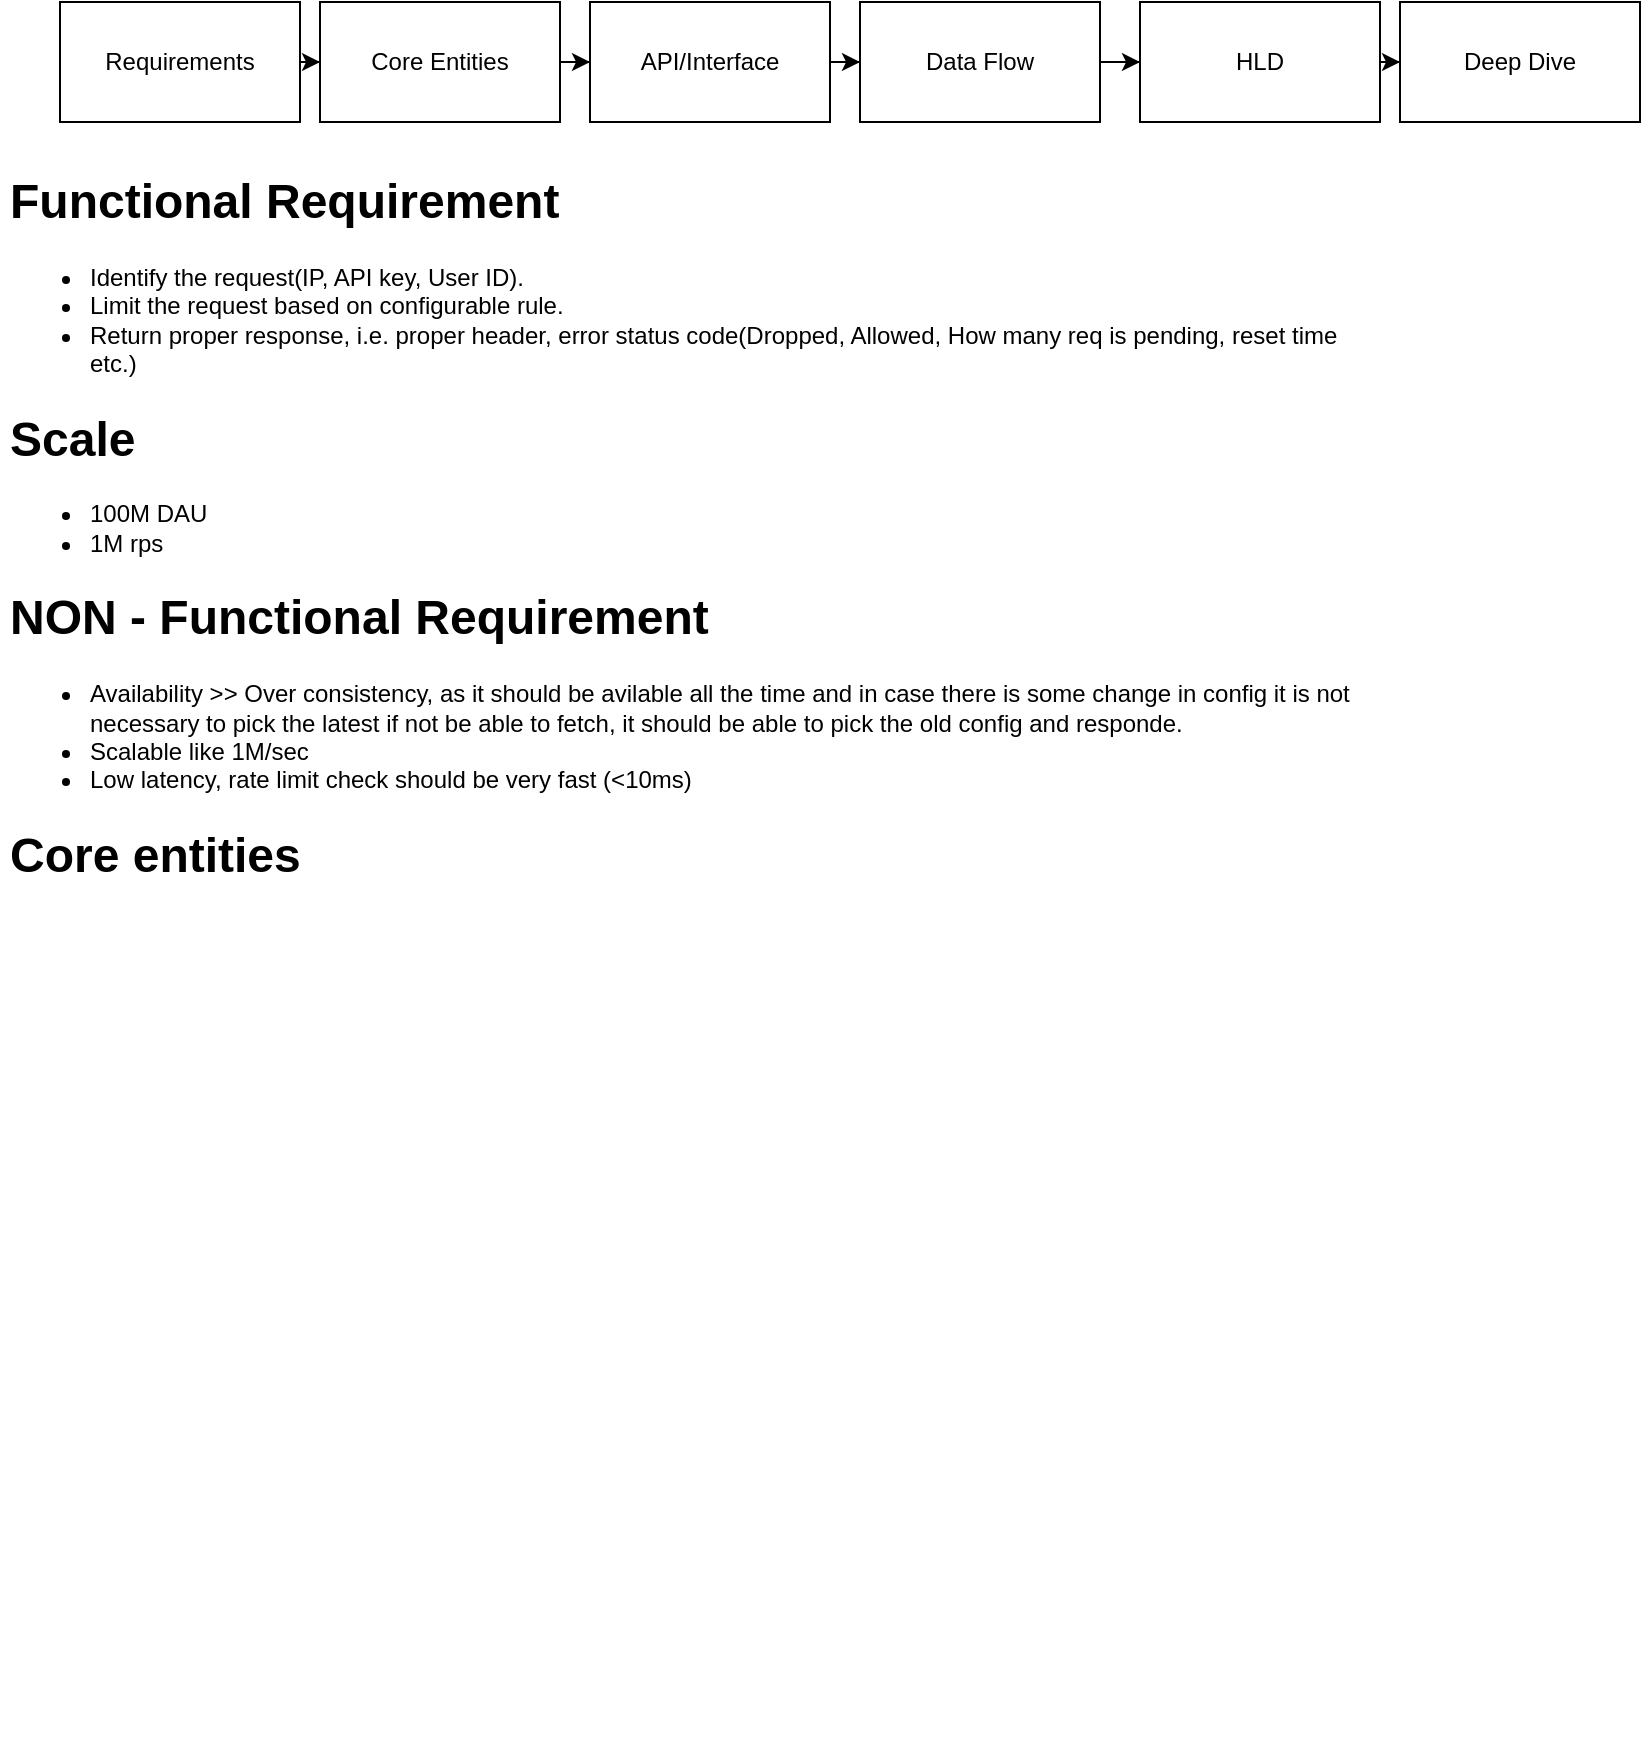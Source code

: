 <mxfile version="13.5.1" type="device"><diagram id="ICtbmqsb-kLbVh1fSEuc" name="Page-1"><mxGraphModel dx="768" dy="520" grid="1" gridSize="10" guides="1" tooltips="1" connect="1" arrows="1" fold="1" page="1" pageScale="1" pageWidth="850" pageHeight="1100" math="0" shadow="0"><root><mxCell id="0"/><mxCell id="1" parent="0"/><mxCell id="bfKZ37YsskEDB8vl7Mho-3" value="" style="edgeStyle=orthogonalEdgeStyle;rounded=0;orthogonalLoop=1;jettySize=auto;html=1;" parent="1" source="bfKZ37YsskEDB8vl7Mho-1" target="bfKZ37YsskEDB8vl7Mho-2" edge="1"><mxGeometry relative="1" as="geometry"/></mxCell><mxCell id="bfKZ37YsskEDB8vl7Mho-1" value="Requirements" style="rounded=0;whiteSpace=wrap;html=1;" parent="1" vertex="1"><mxGeometry x="40" y="10" width="120" height="60" as="geometry"/></mxCell><mxCell id="bfKZ37YsskEDB8vl7Mho-5" value="" style="edgeStyle=orthogonalEdgeStyle;rounded=0;orthogonalLoop=1;jettySize=auto;html=1;" parent="1" source="bfKZ37YsskEDB8vl7Mho-2" target="bfKZ37YsskEDB8vl7Mho-4" edge="1"><mxGeometry relative="1" as="geometry"/></mxCell><mxCell id="bfKZ37YsskEDB8vl7Mho-2" value="Core Entities" style="rounded=0;whiteSpace=wrap;html=1;" parent="1" vertex="1"><mxGeometry x="170" y="10" width="120" height="60" as="geometry"/></mxCell><mxCell id="bfKZ37YsskEDB8vl7Mho-7" value="" style="edgeStyle=orthogonalEdgeStyle;rounded=0;orthogonalLoop=1;jettySize=auto;html=1;" parent="1" source="bfKZ37YsskEDB8vl7Mho-4" target="bfKZ37YsskEDB8vl7Mho-6" edge="1"><mxGeometry relative="1" as="geometry"/></mxCell><mxCell id="bfKZ37YsskEDB8vl7Mho-4" value="API/Interface" style="rounded=0;whiteSpace=wrap;html=1;" parent="1" vertex="1"><mxGeometry x="305" y="10" width="120" height="60" as="geometry"/></mxCell><mxCell id="bfKZ37YsskEDB8vl7Mho-9" value="" style="edgeStyle=orthogonalEdgeStyle;rounded=0;orthogonalLoop=1;jettySize=auto;html=1;" parent="1" source="bfKZ37YsskEDB8vl7Mho-6" target="bfKZ37YsskEDB8vl7Mho-8" edge="1"><mxGeometry relative="1" as="geometry"/></mxCell><mxCell id="bfKZ37YsskEDB8vl7Mho-6" value="Data Flow" style="rounded=0;whiteSpace=wrap;html=1;" parent="1" vertex="1"><mxGeometry x="440" y="10" width="120" height="60" as="geometry"/></mxCell><mxCell id="bfKZ37YsskEDB8vl7Mho-11" value="" style="edgeStyle=orthogonalEdgeStyle;rounded=0;orthogonalLoop=1;jettySize=auto;html=1;" parent="1" source="bfKZ37YsskEDB8vl7Mho-8" target="bfKZ37YsskEDB8vl7Mho-10" edge="1"><mxGeometry relative="1" as="geometry"/></mxCell><mxCell id="bfKZ37YsskEDB8vl7Mho-8" value="HLD" style="rounded=0;whiteSpace=wrap;html=1;" parent="1" vertex="1"><mxGeometry x="580" y="10" width="120" height="60" as="geometry"/></mxCell><mxCell id="bfKZ37YsskEDB8vl7Mho-10" value="Deep Dive" style="rounded=0;whiteSpace=wrap;html=1;" parent="1" vertex="1"><mxGeometry x="710" y="10" width="120" height="60" as="geometry"/></mxCell><mxCell id="bfKZ37YsskEDB8vl7Mho-13" value="&lt;h1&gt;Functional Requirement&lt;/h1&gt;&lt;p&gt;&lt;ul&gt;&lt;li&gt;Identify the request(IP, API key, User ID).&lt;/li&gt;&lt;li&gt;Limit the request based on configurable rule.&lt;/li&gt;&lt;li&gt;Return proper response, i.e. proper header, error status code(Dropped, Allowed, How many req is pending, reset time etc.)&lt;/li&gt;&lt;/ul&gt;&lt;/p&gt;&lt;h1&gt;Scale&lt;/h1&gt;&lt;div&gt;&lt;ul&gt;&lt;li&gt;100M DAU&lt;/li&gt;&lt;li&gt;1M rps&lt;/li&gt;&lt;/ul&gt;&lt;/div&gt;&lt;h1&gt;NON - Functional Requirement&lt;/h1&gt;&lt;div&gt;&lt;ul&gt;&lt;li&gt;Availability &amp;gt;&amp;gt; Over consistency, as it should be avilable all the time and in case there is some change in config it is not necessary to pick the latest if not be able to fetch, it should be able to pick the old config and responde.&lt;/li&gt;&lt;li&gt;Scalable like 1M/sec&lt;/li&gt;&lt;li&gt;Low latency, rate limit check should be very fast (&amp;lt;10ms)&lt;/li&gt;&lt;/ul&gt;&lt;/div&gt;&lt;div&gt;&lt;h1&gt;Core entities&lt;/h1&gt;&lt;/div&gt;&lt;div&gt;&lt;br&gt;&lt;/div&gt;&lt;p&gt;&lt;br&gt;&lt;/p&gt;" style="text;html=1;strokeColor=none;fillColor=none;spacing=5;spacingTop=-20;whiteSpace=wrap;overflow=hidden;rounded=0;" parent="1" vertex="1"><mxGeometry x="10" y="90" width="690" height="800" as="geometry"/></mxCell></root></mxGraphModel></diagram></mxfile>